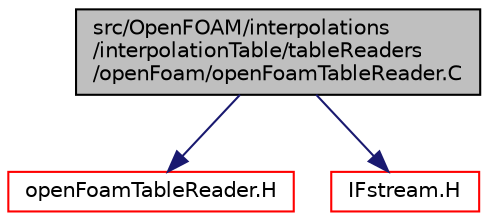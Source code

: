 digraph "src/OpenFOAM/interpolations/interpolationTable/tableReaders/openFoam/openFoamTableReader.C"
{
  bgcolor="transparent";
  edge [fontname="Helvetica",fontsize="10",labelfontname="Helvetica",labelfontsize="10"];
  node [fontname="Helvetica",fontsize="10",shape=record];
  Node0 [label="src/OpenFOAM/interpolations\l/interpolationTable/tableReaders\l/openFoam/openFoamTableReader.C",height=0.2,width=0.4,color="black", fillcolor="grey75", style="filled", fontcolor="black"];
  Node0 -> Node1 [color="midnightblue",fontsize="10",style="solid",fontname="Helvetica"];
  Node1 [label="openFoamTableReader.H",height=0.2,width=0.4,color="red",URL="$a11171.html"];
  Node0 -> Node109 [color="midnightblue",fontsize="10",style="solid",fontname="Helvetica"];
  Node109 [label="IFstream.H",height=0.2,width=0.4,color="red",URL="$a09785.html"];
}
